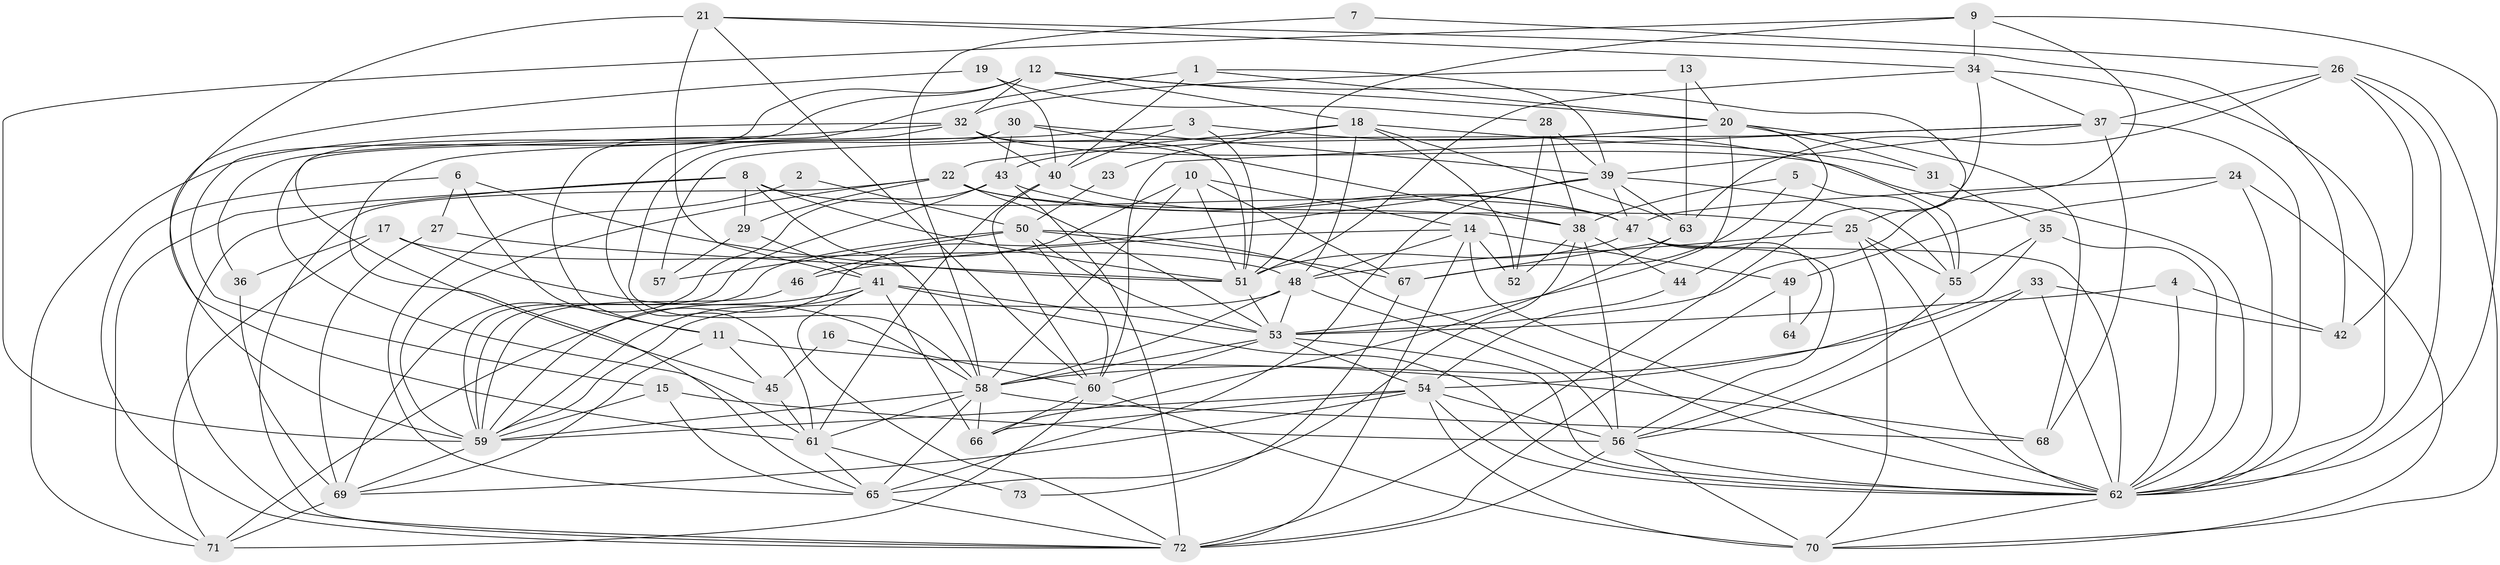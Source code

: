// original degree distribution, {4: 0.21379310344827587, 6: 0.1103448275862069, 5: 0.23448275862068965, 3: 0.25517241379310346, 2: 0.15862068965517243, 8: 0.013793103448275862, 10: 0.006896551724137931, 7: 0.006896551724137931}
// Generated by graph-tools (version 1.1) at 2025/26/03/09/25 03:26:18]
// undirected, 73 vertices, 213 edges
graph export_dot {
graph [start="1"]
  node [color=gray90,style=filled];
  1;
  2;
  3;
  4;
  5;
  6;
  7;
  8;
  9;
  10;
  11;
  12;
  13;
  14;
  15;
  16;
  17;
  18;
  19;
  20;
  21;
  22;
  23;
  24;
  25;
  26;
  27;
  28;
  29;
  30;
  31;
  32;
  33;
  34;
  35;
  36;
  37;
  38;
  39;
  40;
  41;
  42;
  43;
  44;
  45;
  46;
  47;
  48;
  49;
  50;
  51;
  52;
  53;
  54;
  55;
  56;
  57;
  58;
  59;
  60;
  61;
  62;
  63;
  64;
  65;
  66;
  67;
  68;
  69;
  70;
  71;
  72;
  73;
  1 -- 11 [weight=1.0];
  1 -- 20 [weight=1.0];
  1 -- 39 [weight=1.0];
  1 -- 40 [weight=1.0];
  2 -- 50 [weight=1.0];
  2 -- 65 [weight=1.0];
  3 -- 40 [weight=1.0];
  3 -- 51 [weight=1.0];
  3 -- 55 [weight=1.0];
  3 -- 65 [weight=1.0];
  4 -- 42 [weight=1.0];
  4 -- 53 [weight=1.0];
  4 -- 62 [weight=1.0];
  5 -- 38 [weight=1.0];
  5 -- 55 [weight=1.0];
  5 -- 67 [weight=1.0];
  6 -- 11 [weight=1.0];
  6 -- 27 [weight=1.0];
  6 -- 51 [weight=1.0];
  6 -- 72 [weight=1.0];
  7 -- 26 [weight=1.0];
  7 -- 58 [weight=1.0];
  8 -- 29 [weight=1.0];
  8 -- 47 [weight=1.0];
  8 -- 51 [weight=1.0];
  8 -- 58 [weight=1.0];
  8 -- 71 [weight=1.0];
  8 -- 72 [weight=1.0];
  9 -- 34 [weight=1.0];
  9 -- 51 [weight=1.0];
  9 -- 53 [weight=1.0];
  9 -- 59 [weight=1.0];
  9 -- 62 [weight=1.0];
  10 -- 14 [weight=1.0];
  10 -- 46 [weight=1.0];
  10 -- 51 [weight=1.0];
  10 -- 58 [weight=1.0];
  10 -- 67 [weight=1.0];
  11 -- 45 [weight=1.0];
  11 -- 68 [weight=1.0];
  11 -- 69 [weight=1.0];
  12 -- 15 [weight=1.0];
  12 -- 18 [weight=1.0];
  12 -- 20 [weight=1.0];
  12 -- 25 [weight=1.0];
  12 -- 32 [weight=2.0];
  12 -- 45 [weight=1.0];
  13 -- 20 [weight=1.0];
  13 -- 32 [weight=1.0];
  13 -- 63 [weight=1.0];
  14 -- 46 [weight=1.0];
  14 -- 48 [weight=1.0];
  14 -- 49 [weight=2.0];
  14 -- 52 [weight=1.0];
  14 -- 62 [weight=1.0];
  14 -- 72 [weight=1.0];
  15 -- 56 [weight=1.0];
  15 -- 59 [weight=1.0];
  15 -- 65 [weight=1.0];
  16 -- 45 [weight=1.0];
  16 -- 60 [weight=1.0];
  17 -- 36 [weight=1.0];
  17 -- 48 [weight=1.0];
  17 -- 58 [weight=1.0];
  17 -- 71 [weight=1.0];
  18 -- 22 [weight=1.0];
  18 -- 23 [weight=1.0];
  18 -- 31 [weight=1.0];
  18 -- 48 [weight=1.0];
  18 -- 52 [weight=1.0];
  18 -- 63 [weight=1.0];
  19 -- 28 [weight=1.0];
  19 -- 40 [weight=1.0];
  19 -- 59 [weight=1.0];
  20 -- 31 [weight=1.0];
  20 -- 43 [weight=1.0];
  20 -- 44 [weight=1.0];
  20 -- 53 [weight=1.0];
  20 -- 68 [weight=1.0];
  21 -- 34 [weight=1.0];
  21 -- 41 [weight=1.0];
  21 -- 42 [weight=1.0];
  21 -- 60 [weight=1.0];
  21 -- 61 [weight=1.0];
  22 -- 25 [weight=1.0];
  22 -- 29 [weight=1.0];
  22 -- 38 [weight=1.0];
  22 -- 53 [weight=1.0];
  22 -- 59 [weight=1.0];
  22 -- 72 [weight=1.0];
  23 -- 50 [weight=1.0];
  24 -- 47 [weight=1.0];
  24 -- 49 [weight=1.0];
  24 -- 62 [weight=1.0];
  24 -- 70 [weight=1.0];
  25 -- 48 [weight=1.0];
  25 -- 55 [weight=1.0];
  25 -- 62 [weight=1.0];
  25 -- 70 [weight=1.0];
  26 -- 37 [weight=1.0];
  26 -- 42 [weight=1.0];
  26 -- 62 [weight=1.0];
  26 -- 63 [weight=1.0];
  26 -- 70 [weight=1.0];
  27 -- 51 [weight=1.0];
  27 -- 69 [weight=1.0];
  28 -- 38 [weight=1.0];
  28 -- 39 [weight=1.0];
  28 -- 52 [weight=1.0];
  29 -- 41 [weight=1.0];
  29 -- 57 [weight=2.0];
  30 -- 38 [weight=1.0];
  30 -- 39 [weight=1.0];
  30 -- 43 [weight=1.0];
  30 -- 58 [weight=1.0];
  30 -- 61 [weight=1.0];
  31 -- 35 [weight=1.0];
  32 -- 36 [weight=1.0];
  32 -- 40 [weight=1.0];
  32 -- 51 [weight=1.0];
  32 -- 61 [weight=2.0];
  32 -- 62 [weight=1.0];
  32 -- 71 [weight=1.0];
  33 -- 42 [weight=1.0];
  33 -- 56 [weight=1.0];
  33 -- 58 [weight=1.0];
  33 -- 62 [weight=1.0];
  34 -- 37 [weight=1.0];
  34 -- 51 [weight=1.0];
  34 -- 62 [weight=1.0];
  34 -- 72 [weight=1.0];
  35 -- 54 [weight=1.0];
  35 -- 55 [weight=1.0];
  35 -- 62 [weight=1.0];
  36 -- 69 [weight=1.0];
  37 -- 39 [weight=1.0];
  37 -- 57 [weight=1.0];
  37 -- 60 [weight=1.0];
  37 -- 62 [weight=1.0];
  37 -- 68 [weight=1.0];
  38 -- 44 [weight=1.0];
  38 -- 52 [weight=1.0];
  38 -- 56 [weight=1.0];
  38 -- 65 [weight=1.0];
  39 -- 47 [weight=1.0];
  39 -- 55 [weight=1.0];
  39 -- 59 [weight=1.0];
  39 -- 63 [weight=1.0];
  39 -- 65 [weight=1.0];
  40 -- 47 [weight=1.0];
  40 -- 60 [weight=1.0];
  40 -- 61 [weight=1.0];
  41 -- 53 [weight=1.0];
  41 -- 59 [weight=1.0];
  41 -- 62 [weight=1.0];
  41 -- 66 [weight=1.0];
  41 -- 71 [weight=1.0];
  41 -- 72 [weight=1.0];
  43 -- 47 [weight=1.0];
  43 -- 59 [weight=1.0];
  43 -- 69 [weight=1.0];
  43 -- 72 [weight=1.0];
  44 -- 54 [weight=1.0];
  45 -- 61 [weight=1.0];
  46 -- 59 [weight=1.0];
  47 -- 51 [weight=1.0];
  47 -- 56 [weight=1.0];
  47 -- 62 [weight=1.0];
  47 -- 64 [weight=1.0];
  48 -- 53 [weight=1.0];
  48 -- 56 [weight=1.0];
  48 -- 58 [weight=1.0];
  48 -- 59 [weight=1.0];
  49 -- 64 [weight=1.0];
  49 -- 72 [weight=1.0];
  50 -- 53 [weight=1.0];
  50 -- 57 [weight=1.0];
  50 -- 59 [weight=1.0];
  50 -- 60 [weight=1.0];
  50 -- 62 [weight=1.0];
  50 -- 67 [weight=1.0];
  51 -- 53 [weight=1.0];
  53 -- 54 [weight=1.0];
  53 -- 58 [weight=1.0];
  53 -- 60 [weight=1.0];
  53 -- 62 [weight=1.0];
  54 -- 56 [weight=1.0];
  54 -- 59 [weight=1.0];
  54 -- 62 [weight=1.0];
  54 -- 66 [weight=1.0];
  54 -- 69 [weight=1.0];
  54 -- 70 [weight=2.0];
  55 -- 56 [weight=1.0];
  56 -- 62 [weight=1.0];
  56 -- 70 [weight=1.0];
  56 -- 72 [weight=1.0];
  58 -- 59 [weight=1.0];
  58 -- 61 [weight=1.0];
  58 -- 65 [weight=1.0];
  58 -- 66 [weight=1.0];
  58 -- 68 [weight=1.0];
  59 -- 69 [weight=1.0];
  60 -- 66 [weight=1.0];
  60 -- 70 [weight=1.0];
  60 -- 71 [weight=1.0];
  61 -- 65 [weight=1.0];
  61 -- 73 [weight=1.0];
  62 -- 70 [weight=1.0];
  63 -- 66 [weight=1.0];
  63 -- 67 [weight=1.0];
  65 -- 72 [weight=1.0];
  67 -- 73 [weight=1.0];
  69 -- 71 [weight=1.0];
}
